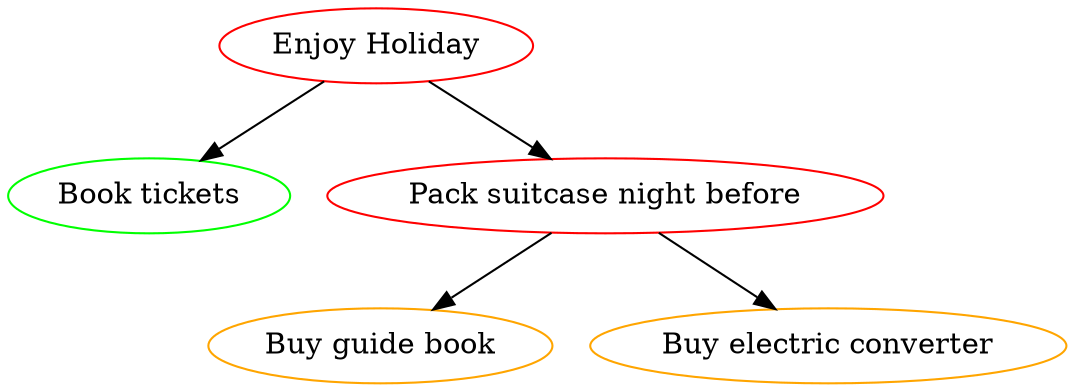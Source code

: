 digraph G {
  "EH" [label="Enjoy Holiday",color="red"]
  "BT" [label="Book tickets",color="green"]
  "PSNB" [label="Pack suitcase night before",color="red"]
  "BGB" [label="Buy guide book",color="orange"]
  "BEC" [label="Buy electric converter",color="orange"]
  
  "EH" -> "BT"
  "EH" -> "PSNB"
  "PSNB" -> "BGB"
  "PSNB" -> "BEC"
}
